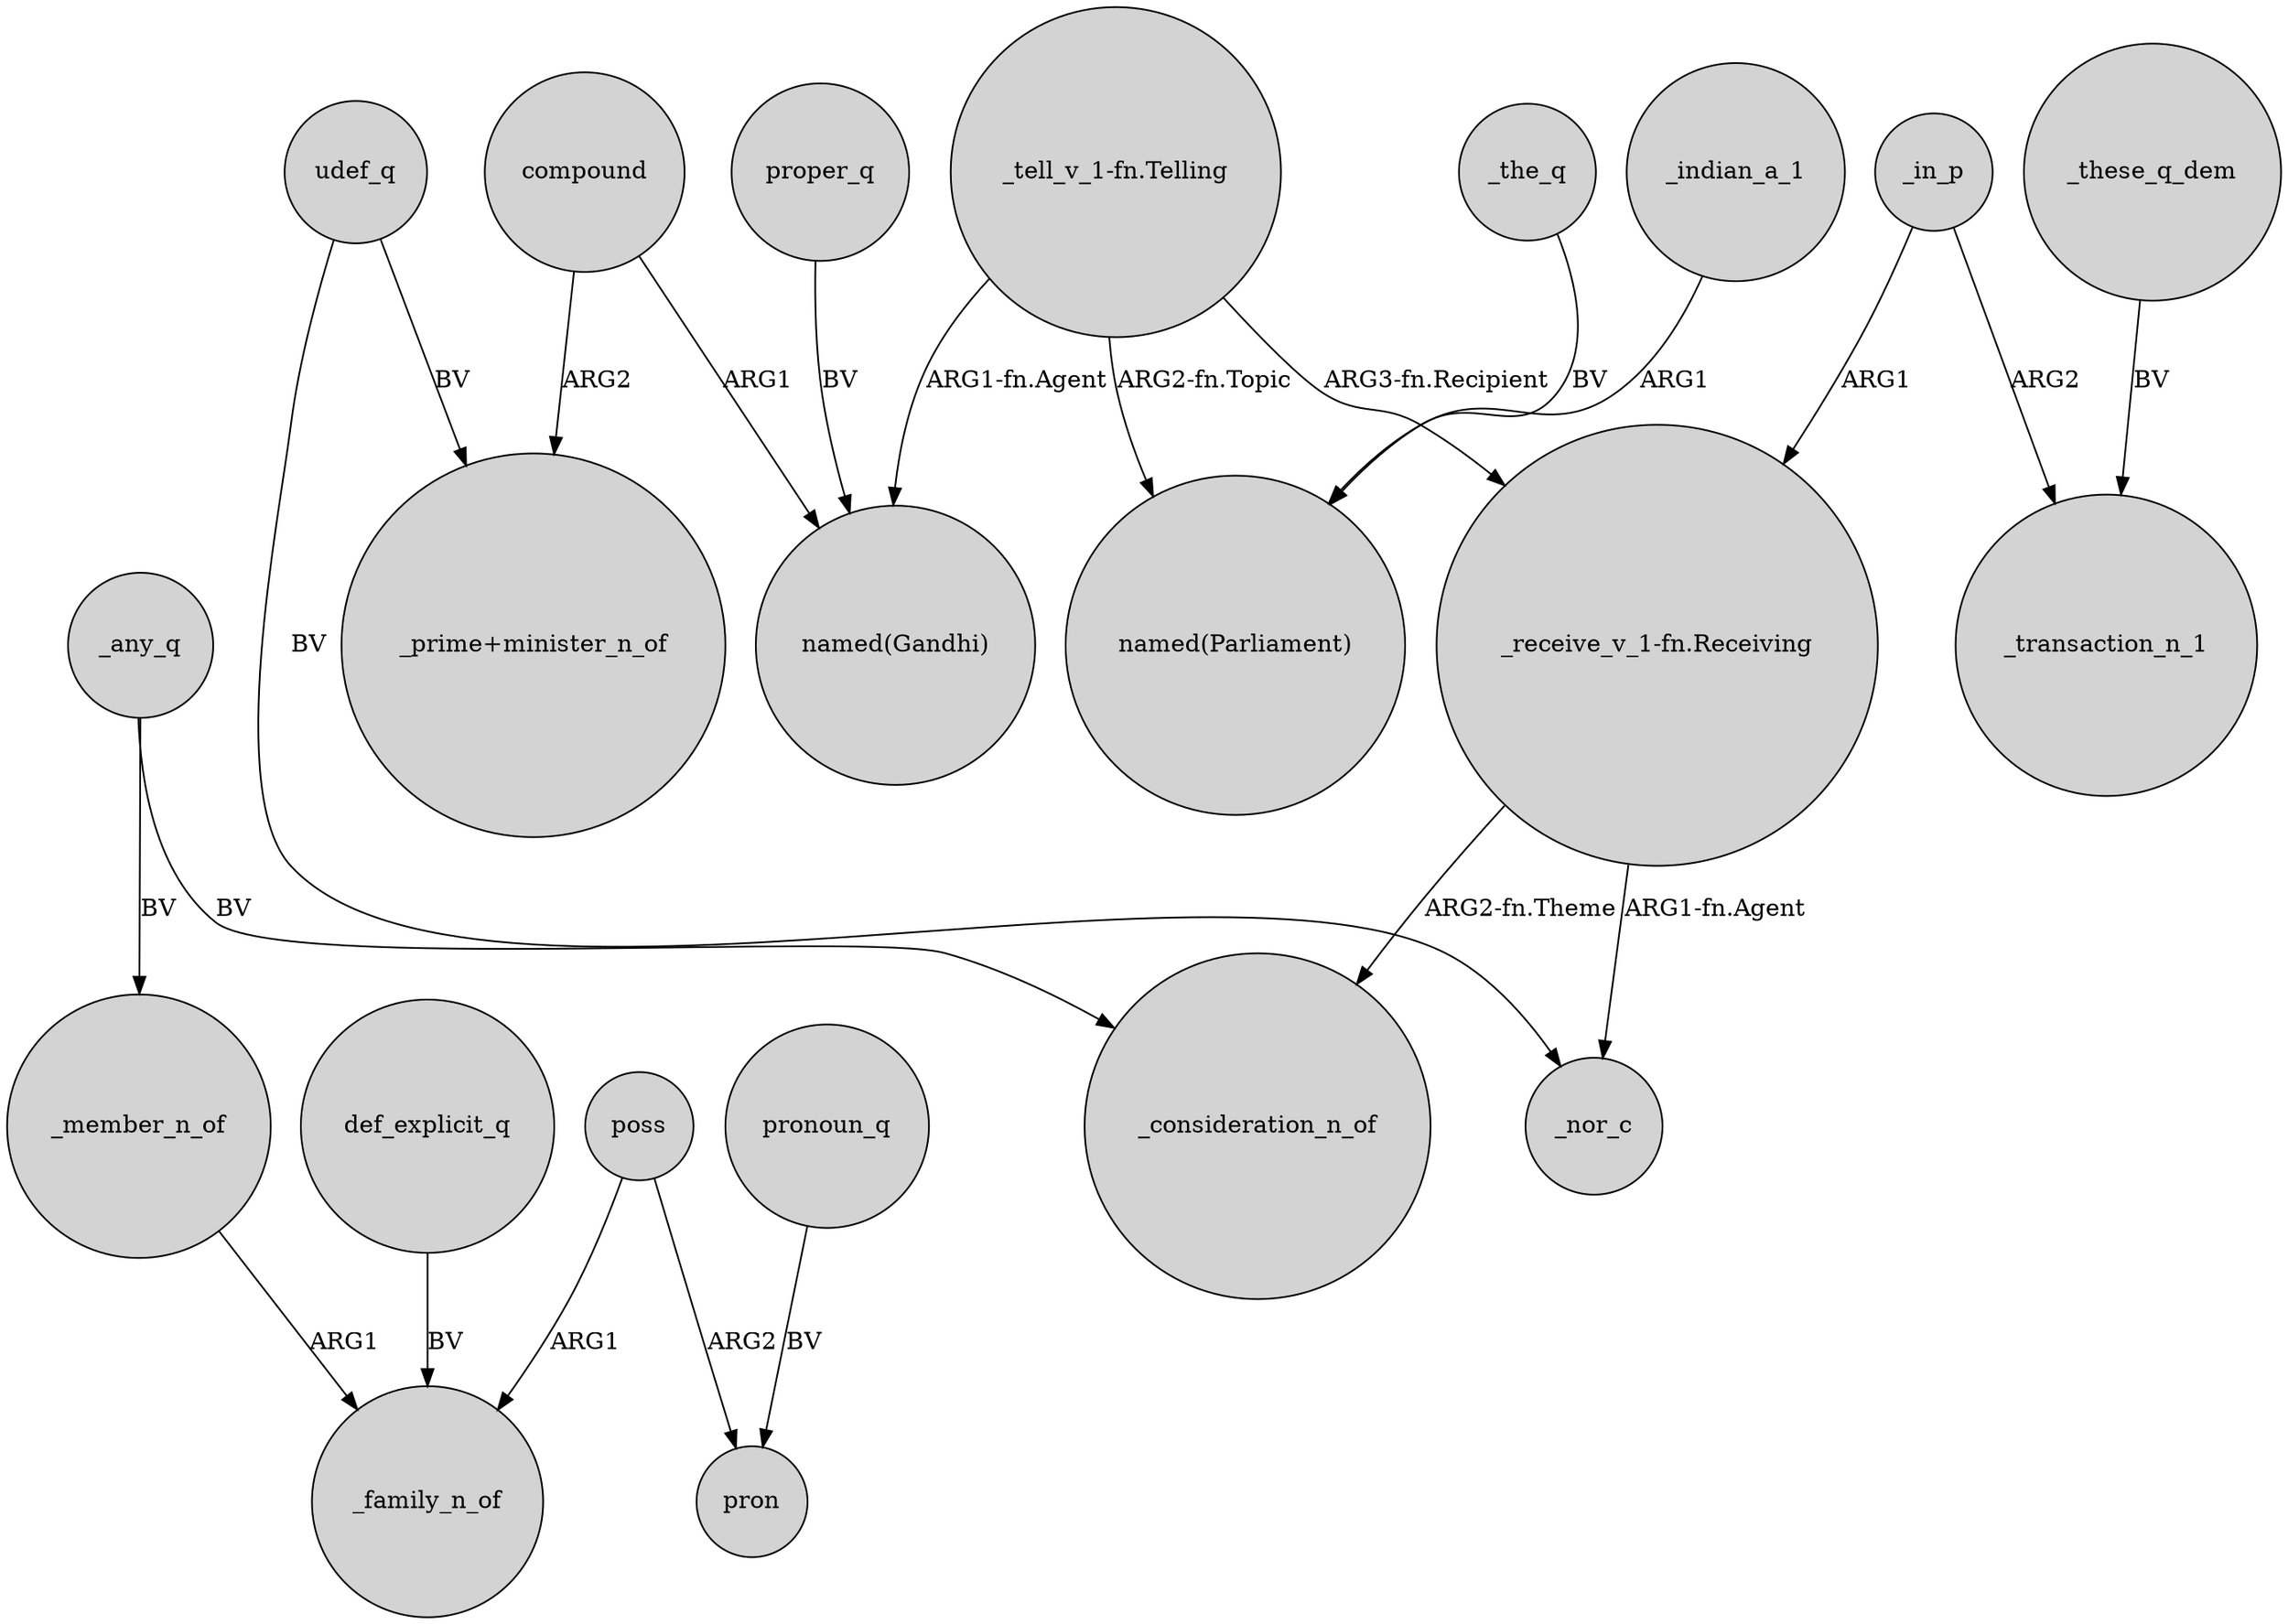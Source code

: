 digraph {
	node [shape=circle style=filled]
	_any_q -> _member_n_of [label=BV]
	proper_q -> "named(Gandhi)" [label=BV]
	_the_q -> "named(Parliament)" [label=BV]
	_member_n_of -> _family_n_of [label=ARG1]
	"_tell_v_1-fn.Telling" -> "_receive_v_1-fn.Receiving" [label="ARG3-fn.Recipient"]
	poss -> pron [label=ARG2]
	compound -> "_prime+minister_n_of" [label=ARG2]
	"_receive_v_1-fn.Receiving" -> _nor_c [label="ARG1-fn.Agent"]
	udef_q -> _nor_c [label=BV]
	"_tell_v_1-fn.Telling" -> "named(Gandhi)" [label="ARG1-fn.Agent"]
	"_tell_v_1-fn.Telling" -> "named(Parliament)" [label="ARG2-fn.Topic"]
	_in_p -> _transaction_n_1 [label=ARG2]
	poss -> _family_n_of [label=ARG1]
	pronoun_q -> pron [label=BV]
	udef_q -> "_prime+minister_n_of" [label=BV]
	"_receive_v_1-fn.Receiving" -> _consideration_n_of [label="ARG2-fn.Theme"]
	_in_p -> "_receive_v_1-fn.Receiving" [label=ARG1]
	_these_q_dem -> _transaction_n_1 [label=BV]
	compound -> "named(Gandhi)" [label=ARG1]
	def_explicit_q -> _family_n_of [label=BV]
	_indian_a_1 -> "named(Parliament)" [label=ARG1]
	_any_q -> _consideration_n_of [label=BV]
}
